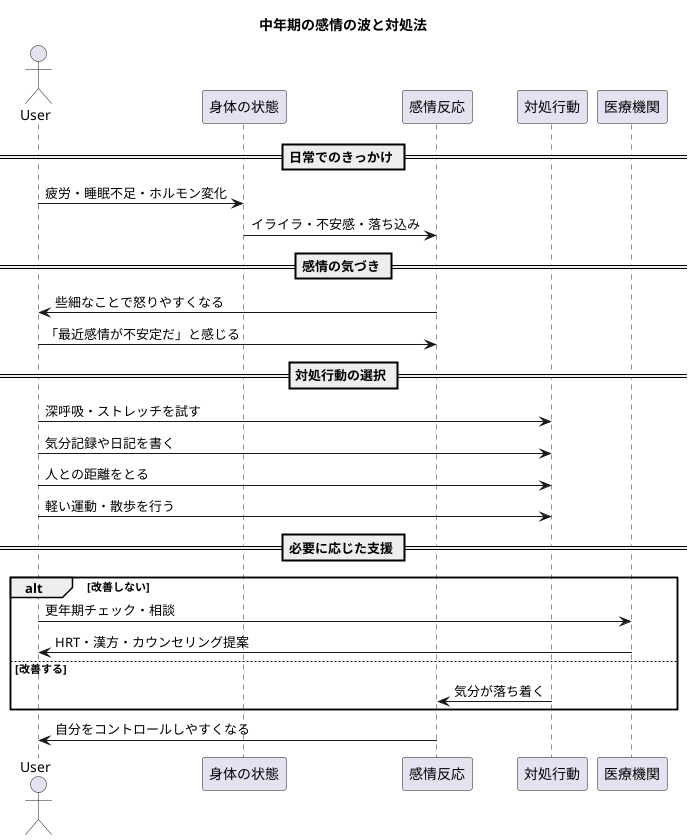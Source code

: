 @startuml
title 中年期の感情の波と対処法

actor User
participant "身体の状態" as Body
participant "感情反応" as Emotion
participant "対処行動" as Coping

== 日常でのきっかけ ==
User -> Body : 疲労・睡眠不足・ホルモン変化
Body -> Emotion : イライラ・不安感・落ち込み

== 感情の気づき ==
Emotion -> User : 些細なことで怒りやすくなる
User -> Emotion : 「最近感情が不安定だ」と感じる

== 対処行動の選択 ==
User -> Coping : 深呼吸・ストレッチを試す
User -> Coping : 気分記録や日記を書く
User -> Coping : 人との距離をとる
User -> Coping : 軽い運動・散歩を行う

== 必要に応じた支援 ==
alt 改善しない
  User -> 医療機関 : 更年期チェック・相談
  医療機関 -> User : HRT・漢方・カウンセリング提案
else 改善する
  Coping -> Emotion : 気分が落ち着く
end

Emotion -> User : 自分をコントロールしやすくなる

@enduml